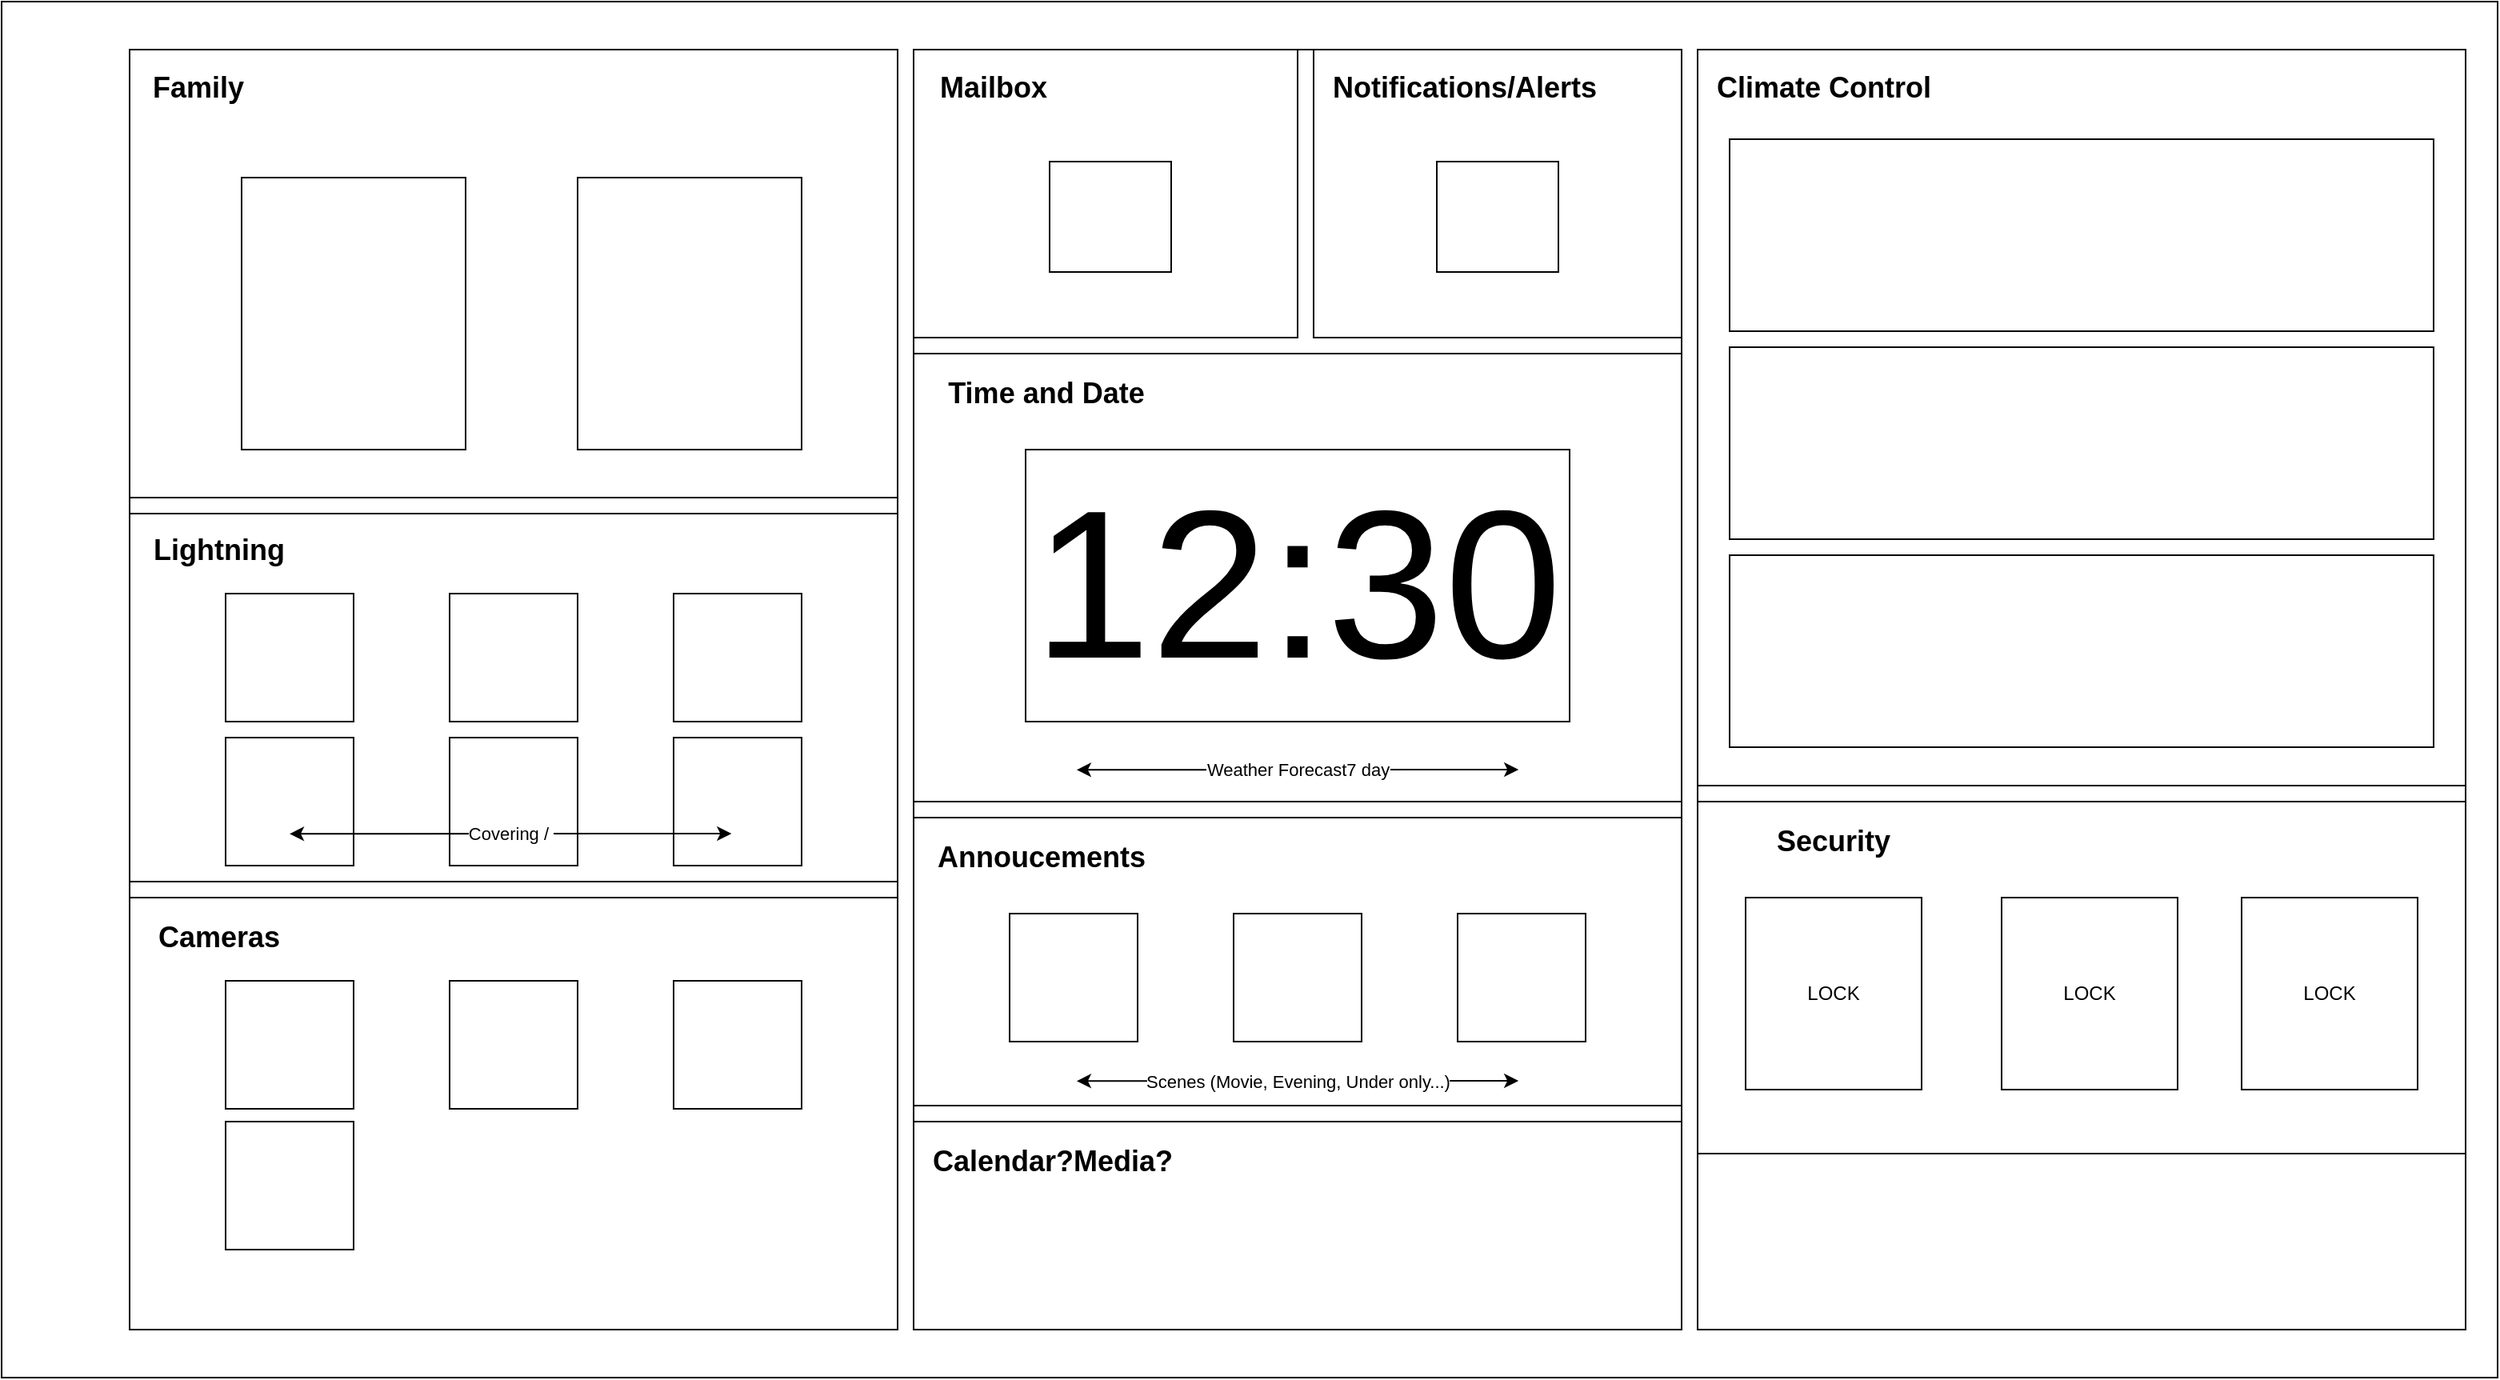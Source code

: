 <mxfile version="22.0.8" type="github">
  <diagram name="Page-1" id="KdnuUVCQC9oS23Y6pPz5">
    <mxGraphModel dx="3774" dy="2210" grid="1" gridSize="10" guides="1" tooltips="1" connect="1" arrows="1" fold="1" page="1" pageScale="1" pageWidth="850" pageHeight="1100" math="0" shadow="0">
      <root>
        <mxCell id="0" />
        <mxCell id="1" parent="0" />
        <mxCell id="yemGNK3ef8xx2PF9k67M-2" value="" style="rounded=0;whiteSpace=wrap;html=1;" vertex="1" parent="1">
          <mxGeometry x="-1080" y="-260" width="1560" height="860" as="geometry" />
        </mxCell>
        <mxCell id="yemGNK3ef8xx2PF9k67M-4" value="" style="rounded=0;whiteSpace=wrap;html=1;" vertex="1" parent="1">
          <mxGeometry x="-1000" y="-230" width="480" height="800" as="geometry" />
        </mxCell>
        <mxCell id="yemGNK3ef8xx2PF9k67M-5" value="" style="rounded=0;whiteSpace=wrap;html=1;" vertex="1" parent="1">
          <mxGeometry x="-20" y="-230" width="480" height="800" as="geometry" />
        </mxCell>
        <mxCell id="yemGNK3ef8xx2PF9k67M-6" value="" style="rounded=0;whiteSpace=wrap;html=1;" vertex="1" parent="1">
          <mxGeometry x="-510" y="-230" width="480" height="800" as="geometry" />
        </mxCell>
        <mxCell id="yemGNK3ef8xx2PF9k67M-7" value="" style="rounded=0;whiteSpace=wrap;html=1;" vertex="1" parent="1">
          <mxGeometry x="-1000" y="-230" width="480" height="280" as="geometry" />
        </mxCell>
        <mxCell id="yemGNK3ef8xx2PF9k67M-8" value="" style="rounded=0;whiteSpace=wrap;html=1;" vertex="1" parent="1">
          <mxGeometry x="-1000" y="60" width="480" height="230" as="geometry" />
        </mxCell>
        <mxCell id="yemGNK3ef8xx2PF9k67M-9" value="" style="rounded=0;whiteSpace=wrap;html=1;" vertex="1" parent="1">
          <mxGeometry x="-1000" y="300" width="480" height="270" as="geometry" />
        </mxCell>
        <mxCell id="yemGNK3ef8xx2PF9k67M-10" value="" style="rounded=0;whiteSpace=wrap;html=1;" vertex="1" parent="1">
          <mxGeometry x="-510" y="-230" width="240" height="180" as="geometry" />
        </mxCell>
        <mxCell id="yemGNK3ef8xx2PF9k67M-11" value="" style="rounded=0;whiteSpace=wrap;html=1;" vertex="1" parent="1">
          <mxGeometry x="-510" y="-40" width="480" height="280" as="geometry" />
        </mxCell>
        <mxCell id="yemGNK3ef8xx2PF9k67M-12" value="" style="rounded=0;whiteSpace=wrap;html=1;" vertex="1" parent="1">
          <mxGeometry x="-20" y="-230" width="480" height="460" as="geometry" />
        </mxCell>
        <mxCell id="yemGNK3ef8xx2PF9k67M-13" value="" style="rounded=0;whiteSpace=wrap;html=1;" vertex="1" parent="1">
          <mxGeometry x="-20" y="240" width="480" height="220" as="geometry" />
        </mxCell>
        <mxCell id="yemGNK3ef8xx2PF9k67M-14" value="" style="rounded=0;whiteSpace=wrap;html=1;" vertex="1" parent="1">
          <mxGeometry x="-510" y="250" width="480" height="180" as="geometry" />
        </mxCell>
        <mxCell id="yemGNK3ef8xx2PF9k67M-16" value="" style="rounded=0;whiteSpace=wrap;html=1;" vertex="1" parent="1">
          <mxGeometry x="-720" y="-150" width="140" height="170" as="geometry" />
        </mxCell>
        <mxCell id="yemGNK3ef8xx2PF9k67M-17" value="" style="rounded=0;whiteSpace=wrap;html=1;" vertex="1" parent="1">
          <mxGeometry x="-930" y="-150" width="140" height="170" as="geometry" />
        </mxCell>
        <mxCell id="yemGNK3ef8xx2PF9k67M-22" value="&lt;b style=&quot;border-color: var(--border-color);&quot;&gt;&lt;font style=&quot;border-color: var(--border-color); font-size: 18px;&quot;&gt;Family&lt;/font&gt;&lt;/b&gt;" style="text;html=1;strokeColor=none;fillColor=none;align=center;verticalAlign=middle;whiteSpace=wrap;rounded=0;" vertex="1" parent="1">
          <mxGeometry x="-987" y="-221" width="60" height="30" as="geometry" />
        </mxCell>
        <mxCell id="yemGNK3ef8xx2PF9k67M-23" value="&lt;b style=&quot;border-color: var(--border-color);&quot;&gt;&lt;font style=&quot;border-color: var(--border-color); font-size: 18px;&quot;&gt;Lightning&lt;/font&gt;&lt;/b&gt;" style="text;html=1;strokeColor=none;fillColor=none;align=center;verticalAlign=middle;whiteSpace=wrap;rounded=0;" vertex="1" parent="1">
          <mxGeometry x="-974" y="68" width="60" height="30" as="geometry" />
        </mxCell>
        <mxCell id="yemGNK3ef8xx2PF9k67M-24" value="" style="rounded=0;whiteSpace=wrap;html=1;" vertex="1" parent="1">
          <mxGeometry x="-940" y="110" width="80" height="80" as="geometry" />
        </mxCell>
        <mxCell id="yemGNK3ef8xx2PF9k67M-25" value="" style="rounded=0;whiteSpace=wrap;html=1;" vertex="1" parent="1">
          <mxGeometry x="-940" y="200" width="80" height="80" as="geometry" />
        </mxCell>
        <mxCell id="yemGNK3ef8xx2PF9k67M-26" value="" style="rounded=0;whiteSpace=wrap;html=1;" vertex="1" parent="1">
          <mxGeometry x="-800" y="110" width="80" height="80" as="geometry" />
        </mxCell>
        <mxCell id="yemGNK3ef8xx2PF9k67M-27" value="" style="rounded=0;whiteSpace=wrap;html=1;" vertex="1" parent="1">
          <mxGeometry x="-800" y="200" width="80" height="80" as="geometry" />
        </mxCell>
        <mxCell id="yemGNK3ef8xx2PF9k67M-28" value="" style="rounded=0;whiteSpace=wrap;html=1;" vertex="1" parent="1">
          <mxGeometry x="-660" y="110" width="80" height="80" as="geometry" />
        </mxCell>
        <mxCell id="yemGNK3ef8xx2PF9k67M-29" value="" style="rounded=0;whiteSpace=wrap;html=1;" vertex="1" parent="1">
          <mxGeometry x="-660" y="200" width="80" height="80" as="geometry" />
        </mxCell>
        <mxCell id="yemGNK3ef8xx2PF9k67M-31" value="Covering /&amp;nbsp;" style="endArrow=classic;startArrow=classic;html=1;rounded=0;exitX=-0.008;exitY=0.833;exitDx=0;exitDy=0;exitPerimeter=0;" edge="1" parent="1">
          <mxGeometry width="50" height="50" relative="1" as="geometry">
            <mxPoint x="-623.84" y="260.0" as="sourcePoint" />
            <mxPoint x="-900" y="260.15" as="targetPoint" />
          </mxGeometry>
        </mxCell>
        <mxCell id="yemGNK3ef8xx2PF9k67M-32" value="&lt;b style=&quot;border-color: var(--border-color);&quot;&gt;&lt;font style=&quot;border-color: var(--border-color); font-size: 18px;&quot;&gt;Cameras&lt;/font&gt;&lt;/b&gt;" style="text;html=1;strokeColor=none;fillColor=none;align=center;verticalAlign=middle;whiteSpace=wrap;rounded=0;" vertex="1" parent="1">
          <mxGeometry x="-974" y="310" width="60" height="30" as="geometry" />
        </mxCell>
        <mxCell id="yemGNK3ef8xx2PF9k67M-33" value="" style="rounded=0;whiteSpace=wrap;html=1;" vertex="1" parent="1">
          <mxGeometry x="-940" y="352" width="80" height="80" as="geometry" />
        </mxCell>
        <mxCell id="yemGNK3ef8xx2PF9k67M-34" value="" style="rounded=0;whiteSpace=wrap;html=1;" vertex="1" parent="1">
          <mxGeometry x="-800" y="352" width="80" height="80" as="geometry" />
        </mxCell>
        <mxCell id="yemGNK3ef8xx2PF9k67M-35" value="" style="rounded=0;whiteSpace=wrap;html=1;" vertex="1" parent="1">
          <mxGeometry x="-660" y="352" width="80" height="80" as="geometry" />
        </mxCell>
        <mxCell id="yemGNK3ef8xx2PF9k67M-36" value="" style="rounded=0;whiteSpace=wrap;html=1;" vertex="1" parent="1">
          <mxGeometry x="-940" y="440" width="80" height="80" as="geometry" />
        </mxCell>
        <mxCell id="yemGNK3ef8xx2PF9k67M-37" value="" style="rounded=0;whiteSpace=wrap;html=1;" vertex="1" parent="1">
          <mxGeometry x="-260" y="-230" width="230" height="180" as="geometry" />
        </mxCell>
        <mxCell id="yemGNK3ef8xx2PF9k67M-40" value="&lt;font style=&quot;font-size: 132px;&quot;&gt;12:30&lt;/font&gt;" style="rounded=0;whiteSpace=wrap;html=1;" vertex="1" parent="1">
          <mxGeometry x="-440" y="20" width="340" height="170" as="geometry" />
        </mxCell>
        <mxCell id="yemGNK3ef8xx2PF9k67M-41" value="&lt;b style=&quot;border-color: var(--border-color);&quot;&gt;&lt;font style=&quot;border-color: var(--border-color); font-size: 18px;&quot;&gt;Time and Date&lt;/font&gt;&lt;/b&gt;" style="text;html=1;strokeColor=none;fillColor=none;align=center;verticalAlign=middle;whiteSpace=wrap;rounded=0;" vertex="1" parent="1">
          <mxGeometry x="-517" y="-30" width="180" height="30" as="geometry" />
        </mxCell>
        <mxCell id="yemGNK3ef8xx2PF9k67M-42" value="Weather Forecast7 day" style="endArrow=classic;startArrow=classic;html=1;rounded=0;exitX=-0.008;exitY=0.833;exitDx=0;exitDy=0;exitPerimeter=0;" edge="1" parent="1">
          <mxGeometry width="50" height="50" relative="1" as="geometry">
            <mxPoint x="-131.92" y="220.0" as="sourcePoint" />
            <mxPoint x="-408.08" y="220.15" as="targetPoint" />
          </mxGeometry>
        </mxCell>
        <mxCell id="yemGNK3ef8xx2PF9k67M-43" value="&lt;b style=&quot;border-color: var(--border-color);&quot;&gt;&lt;font style=&quot;border-color: var(--border-color); font-size: 18px;&quot;&gt;Mailbox&lt;/font&gt;&lt;/b&gt;" style="text;html=1;strokeColor=none;fillColor=none;align=center;verticalAlign=middle;whiteSpace=wrap;rounded=0;" vertex="1" parent="1">
          <mxGeometry x="-490" y="-221" width="60" height="30" as="geometry" />
        </mxCell>
        <mxCell id="yemGNK3ef8xx2PF9k67M-44" value="" style="rounded=0;whiteSpace=wrap;html=1;" vertex="1" parent="1">
          <mxGeometry x="-425" y="-160" width="76" height="69" as="geometry" />
        </mxCell>
        <mxCell id="yemGNK3ef8xx2PF9k67M-45" value="&lt;b style=&quot;border-color: var(--border-color);&quot;&gt;&lt;font style=&quot;border-color: var(--border-color); font-size: 18px;&quot;&gt;Notifications/Alerts&lt;/font&gt;&lt;/b&gt;" style="text;html=1;strokeColor=none;fillColor=none;align=left;verticalAlign=middle;whiteSpace=wrap;rounded=0;" vertex="1" parent="1">
          <mxGeometry x="-250" y="-221" width="370" height="30" as="geometry" />
        </mxCell>
        <mxCell id="yemGNK3ef8xx2PF9k67M-46" value="" style="rounded=0;whiteSpace=wrap;html=1;" vertex="1" parent="1">
          <mxGeometry x="-183" y="-160" width="76" height="69" as="geometry" />
        </mxCell>
        <mxCell id="yemGNK3ef8xx2PF9k67M-47" value="" style="rounded=0;whiteSpace=wrap;html=1;" vertex="1" parent="1">
          <mxGeometry y="-174" width="440" height="120" as="geometry" />
        </mxCell>
        <mxCell id="yemGNK3ef8xx2PF9k67M-48" value="&lt;b style=&quot;border-color: var(--border-color);&quot;&gt;&lt;font style=&quot;border-color: var(--border-color); font-size: 18px;&quot;&gt;Climate Control&lt;/font&gt;&lt;/b&gt;" style="text;html=1;strokeColor=none;fillColor=none;align=left;verticalAlign=middle;whiteSpace=wrap;rounded=0;" vertex="1" parent="1">
          <mxGeometry x="-10" y="-221" width="210" height="30" as="geometry" />
        </mxCell>
        <mxCell id="yemGNK3ef8xx2PF9k67M-49" value="" style="rounded=0;whiteSpace=wrap;html=1;" vertex="1" parent="1">
          <mxGeometry y="-44" width="440" height="120" as="geometry" />
        </mxCell>
        <mxCell id="yemGNK3ef8xx2PF9k67M-50" value="" style="rounded=0;whiteSpace=wrap;html=1;" vertex="1" parent="1">
          <mxGeometry y="86" width="440" height="120" as="geometry" />
        </mxCell>
        <mxCell id="yemGNK3ef8xx2PF9k67M-51" value="LOCK" style="rounded=0;whiteSpace=wrap;html=1;" vertex="1" parent="1">
          <mxGeometry x="10" y="300" width="110" height="120" as="geometry" />
        </mxCell>
        <mxCell id="yemGNK3ef8xx2PF9k67M-52" value="&lt;b style=&quot;border-color: var(--border-color);&quot;&gt;&lt;font style=&quot;border-color: var(--border-color); font-size: 18px;&quot;&gt;Security&lt;/font&gt;&lt;/b&gt;" style="text;html=1;strokeColor=none;fillColor=none;align=center;verticalAlign=middle;whiteSpace=wrap;rounded=0;" vertex="1" parent="1">
          <mxGeometry x="-40" y="250" width="210" height="30" as="geometry" />
        </mxCell>
        <mxCell id="yemGNK3ef8xx2PF9k67M-55" value="LOCK" style="rounded=0;whiteSpace=wrap;html=1;" vertex="1" parent="1">
          <mxGeometry x="170" y="300" width="110" height="120" as="geometry" />
        </mxCell>
        <mxCell id="yemGNK3ef8xx2PF9k67M-56" value="LOCK" style="rounded=0;whiteSpace=wrap;html=1;" vertex="1" parent="1">
          <mxGeometry x="320" y="300" width="110" height="120" as="geometry" />
        </mxCell>
        <mxCell id="yemGNK3ef8xx2PF9k67M-57" value="&lt;span style=&quot;font-size: 18px;&quot;&gt;&lt;b&gt;Annoucements&lt;/b&gt;&lt;/span&gt;" style="text;html=1;strokeColor=none;fillColor=none;align=center;verticalAlign=middle;whiteSpace=wrap;rounded=0;" vertex="1" parent="1">
          <mxGeometry x="-460" y="260" width="60" height="30" as="geometry" />
        </mxCell>
        <mxCell id="yemGNK3ef8xx2PF9k67M-60" value="" style="rounded=0;whiteSpace=wrap;html=1;" vertex="1" parent="1">
          <mxGeometry x="-450" y="310" width="80" height="80" as="geometry" />
        </mxCell>
        <mxCell id="yemGNK3ef8xx2PF9k67M-61" value="" style="rounded=0;whiteSpace=wrap;html=1;" vertex="1" parent="1">
          <mxGeometry x="-310" y="310" width="80" height="80" as="geometry" />
        </mxCell>
        <mxCell id="yemGNK3ef8xx2PF9k67M-62" value="" style="rounded=0;whiteSpace=wrap;html=1;" vertex="1" parent="1">
          <mxGeometry x="-170" y="310" width="80" height="80" as="geometry" />
        </mxCell>
        <mxCell id="yemGNK3ef8xx2PF9k67M-63" value="Scenes (Movie, Evening, Under only...)" style="endArrow=classic;startArrow=classic;html=1;rounded=0;exitX=-0.008;exitY=0.833;exitDx=0;exitDy=0;exitPerimeter=0;" edge="1" parent="1">
          <mxGeometry width="50" height="50" relative="1" as="geometry">
            <mxPoint x="-131.92" y="414.5" as="sourcePoint" />
            <mxPoint x="-408.08" y="414.65" as="targetPoint" />
          </mxGeometry>
        </mxCell>
        <mxCell id="yemGNK3ef8xx2PF9k67M-66" value="" style="rounded=0;whiteSpace=wrap;html=1;" vertex="1" parent="1">
          <mxGeometry x="-510" y="440" width="480" height="130" as="geometry" />
        </mxCell>
        <mxCell id="yemGNK3ef8xx2PF9k67M-67" value="&lt;span style=&quot;font-size: 18px;&quot;&gt;&lt;b&gt;Calendar?Media?&lt;/b&gt;&lt;/span&gt;" style="text;html=1;strokeColor=none;fillColor=none;align=left;verticalAlign=middle;whiteSpace=wrap;rounded=0;" vertex="1" parent="1">
          <mxGeometry x="-500" y="450" width="460" height="30" as="geometry" />
        </mxCell>
      </root>
    </mxGraphModel>
  </diagram>
</mxfile>
